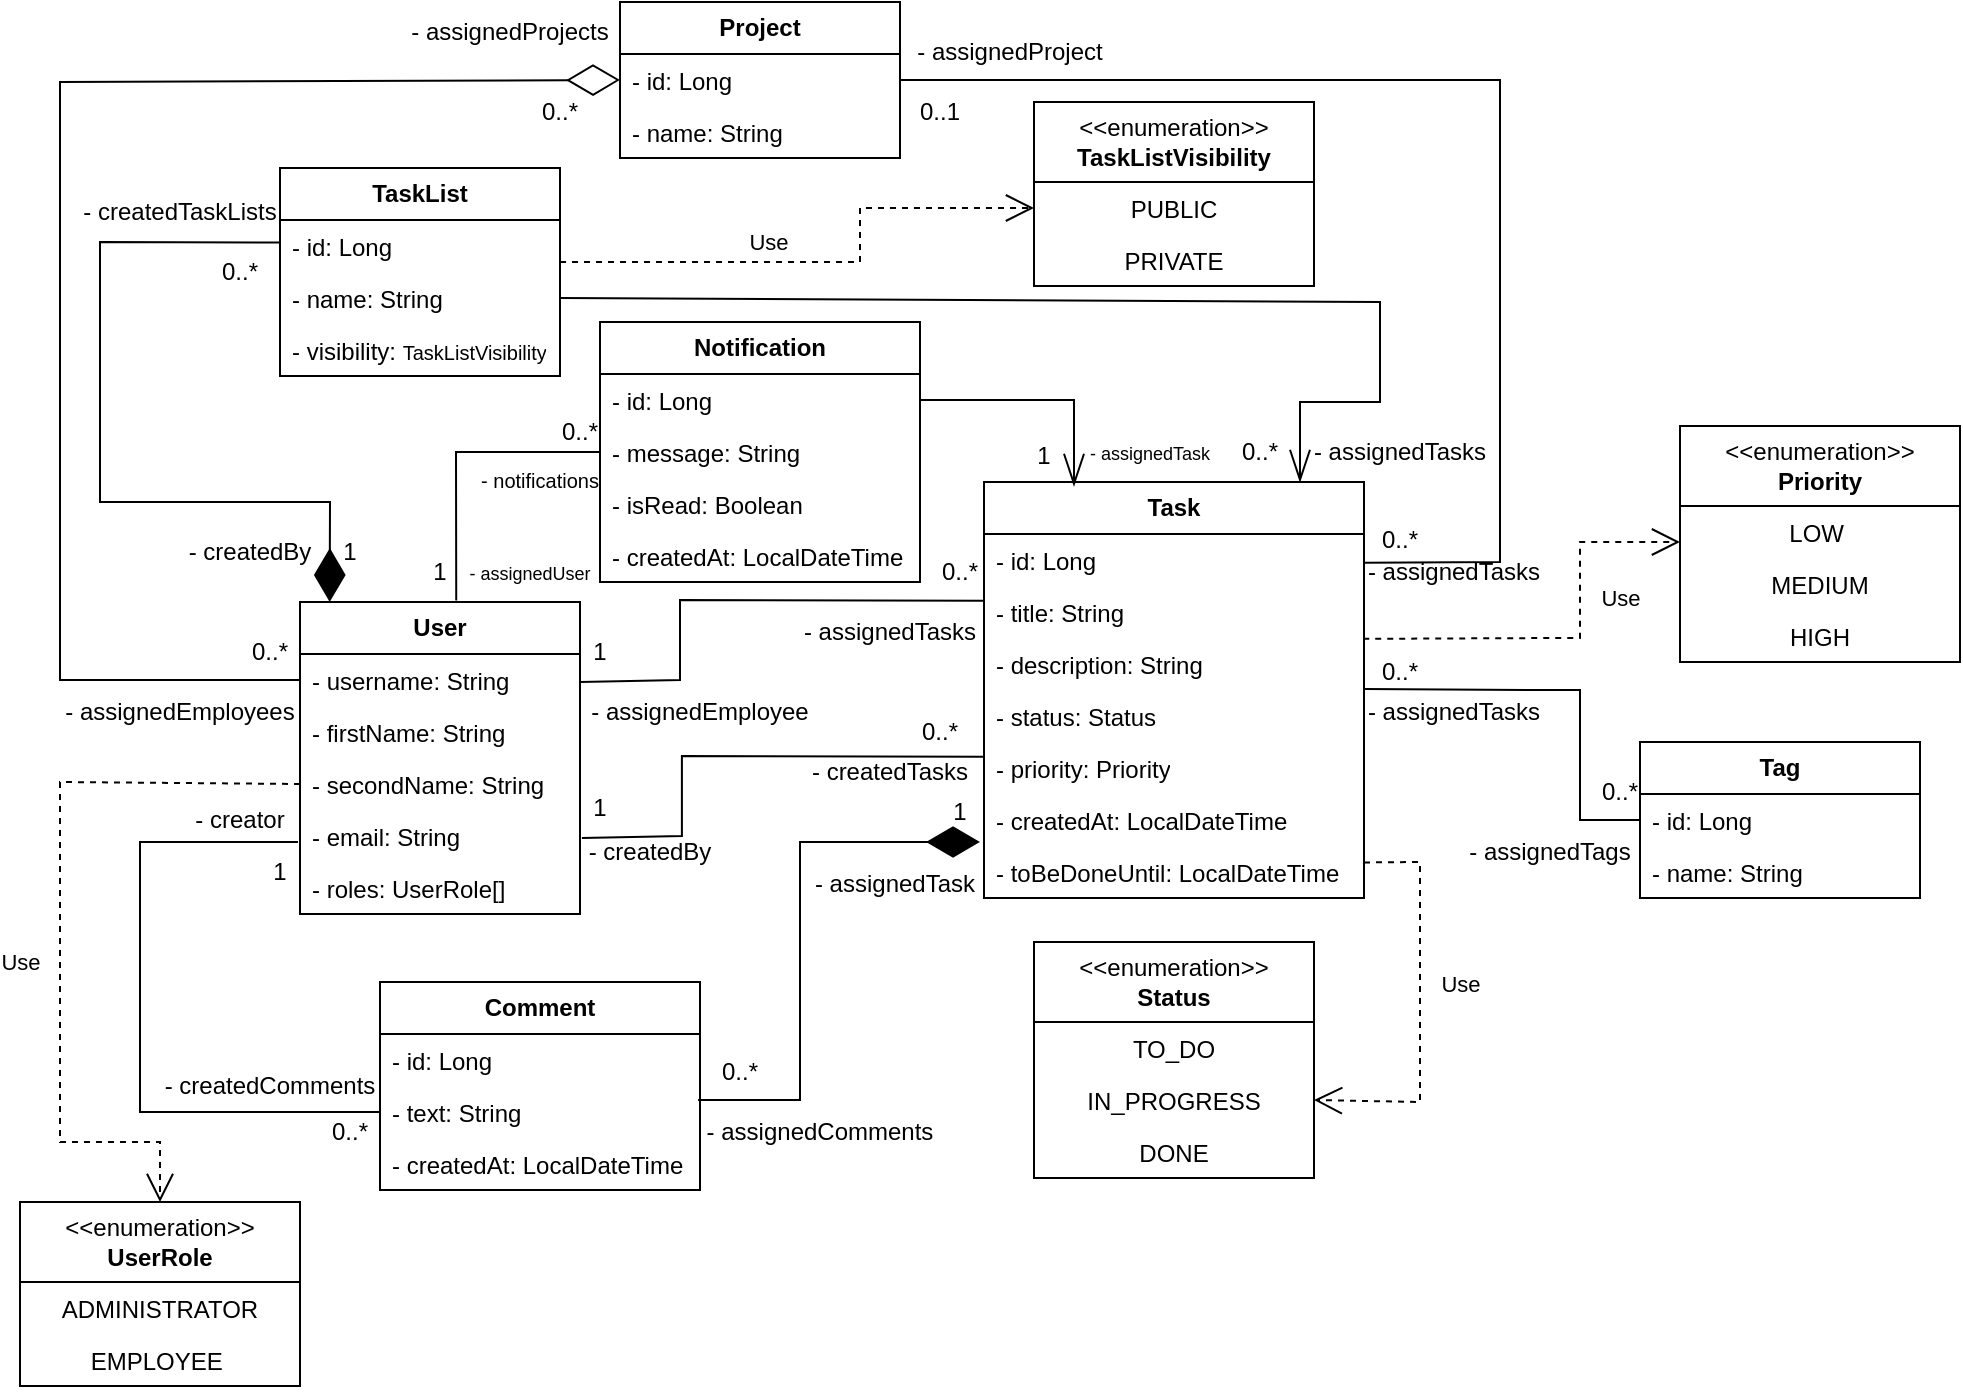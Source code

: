 <mxfile version="24.7.14">
  <diagram name="Page-1" id="dBWBZIc4ogNxPa0oMmpg">
    <mxGraphModel dx="1025" dy="1996" grid="1" gridSize="10" guides="1" tooltips="1" connect="1" arrows="1" fold="1" page="1" pageScale="1" pageWidth="827" pageHeight="1169" math="0" shadow="0">
      <root>
        <mxCell id="0" />
        <mxCell id="1" parent="0" />
        <mxCell id="UVHLolNygaHATevlrU82-2" value="&lt;b&gt;User&lt;/b&gt;" style="swimlane;fontStyle=0;childLayout=stackLayout;horizontal=1;startSize=26;fillColor=none;horizontalStack=0;resizeParent=1;resizeParentMax=0;resizeLast=0;collapsible=1;marginBottom=0;whiteSpace=wrap;html=1;" vertex="1" parent="1">
          <mxGeometry x="320" y="150" width="140" height="156" as="geometry" />
        </mxCell>
        <mxCell id="UVHLolNygaHATevlrU82-3" value="- username: String" style="text;strokeColor=none;fillColor=none;align=left;verticalAlign=top;spacingLeft=4;spacingRight=4;overflow=hidden;rotatable=0;points=[[0,0.5],[1,0.5]];portConstraint=eastwest;whiteSpace=wrap;html=1;" vertex="1" parent="UVHLolNygaHATevlrU82-2">
          <mxGeometry y="26" width="140" height="26" as="geometry" />
        </mxCell>
        <mxCell id="UVHLolNygaHATevlrU82-4" value="- firstName: String" style="text;strokeColor=none;fillColor=none;align=left;verticalAlign=top;spacingLeft=4;spacingRight=4;overflow=hidden;rotatable=0;points=[[0,0.5],[1,0.5]];portConstraint=eastwest;whiteSpace=wrap;html=1;" vertex="1" parent="UVHLolNygaHATevlrU82-2">
          <mxGeometry y="52" width="140" height="26" as="geometry" />
        </mxCell>
        <mxCell id="UVHLolNygaHATevlrU82-5" value="- secondName: String" style="text;strokeColor=none;fillColor=none;align=left;verticalAlign=top;spacingLeft=4;spacingRight=4;overflow=hidden;rotatable=0;points=[[0,0.5],[1,0.5]];portConstraint=eastwest;whiteSpace=wrap;html=1;" vertex="1" parent="UVHLolNygaHATevlrU82-2">
          <mxGeometry y="78" width="140" height="26" as="geometry" />
        </mxCell>
        <mxCell id="UVHLolNygaHATevlrU82-6" value="- email: String" style="text;strokeColor=none;fillColor=none;align=left;verticalAlign=top;spacingLeft=4;spacingRight=4;overflow=hidden;rotatable=0;points=[[0,0.5],[1,0.5]];portConstraint=eastwest;whiteSpace=wrap;html=1;" vertex="1" parent="UVHLolNygaHATevlrU82-2">
          <mxGeometry y="104" width="140" height="26" as="geometry" />
        </mxCell>
        <mxCell id="UVHLolNygaHATevlrU82-7" value="- roles: UserRole[]" style="text;strokeColor=none;fillColor=none;align=left;verticalAlign=top;spacingLeft=4;spacingRight=4;overflow=hidden;rotatable=0;points=[[0,0.5],[1,0.5]];portConstraint=eastwest;whiteSpace=wrap;html=1;" vertex="1" parent="UVHLolNygaHATevlrU82-2">
          <mxGeometry y="130" width="140" height="26" as="geometry" />
        </mxCell>
        <mxCell id="UVHLolNygaHATevlrU82-8" value="Use" style="endArrow=open;endSize=12;dashed=1;html=1;rounded=0;entryX=0.5;entryY=0;entryDx=0;entryDy=0;exitX=0;exitY=0.5;exitDx=0;exitDy=0;" edge="1" parent="1" source="UVHLolNygaHATevlrU82-5" target="UVHLolNygaHATevlrU82-9">
          <mxGeometry x="0.105" y="-20" width="160" relative="1" as="geometry">
            <mxPoint x="320" y="200" as="sourcePoint" />
            <mxPoint x="200" y="410" as="targetPoint" />
            <Array as="points">
              <mxPoint x="200" y="240" />
              <mxPoint x="200" y="420" />
              <mxPoint x="250" y="420" />
            </Array>
            <mxPoint as="offset" />
          </mxGeometry>
        </mxCell>
        <mxCell id="UVHLolNygaHATevlrU82-9" value="&lt;div&gt;&amp;lt;&amp;lt;enumeration&amp;gt;&amp;gt;&lt;/div&gt;&lt;b&gt;UserRole&lt;/b&gt;" style="swimlane;fontStyle=0;childLayout=stackLayout;horizontal=1;startSize=40;fillColor=none;horizontalStack=0;resizeParent=1;resizeParentMax=0;resizeLast=0;collapsible=1;marginBottom=0;whiteSpace=wrap;html=1;" vertex="1" parent="1">
          <mxGeometry x="180" y="450" width="140" height="92" as="geometry" />
        </mxCell>
        <mxCell id="UVHLolNygaHATevlrU82-10" value="ADMINISTRATOR" style="text;strokeColor=none;fillColor=none;align=center;verticalAlign=top;spacingLeft=4;spacingRight=4;overflow=hidden;rotatable=0;points=[[0,0.5],[1,0.5]];portConstraint=eastwest;whiteSpace=wrap;html=1;" vertex="1" parent="UVHLolNygaHATevlrU82-9">
          <mxGeometry y="40" width="140" height="26" as="geometry" />
        </mxCell>
        <mxCell id="UVHLolNygaHATevlrU82-13" value="EMPLOYEE&amp;nbsp;" style="text;strokeColor=none;fillColor=none;align=center;verticalAlign=top;spacingLeft=4;spacingRight=4;overflow=hidden;rotatable=0;points=[[0,0.5],[1,0.5]];portConstraint=eastwest;whiteSpace=wrap;html=1;" vertex="1" parent="UVHLolNygaHATevlrU82-9">
          <mxGeometry y="66" width="140" height="26" as="geometry" />
        </mxCell>
        <mxCell id="UVHLolNygaHATevlrU82-14" value="&lt;b&gt;Task&lt;/b&gt;" style="swimlane;fontStyle=0;childLayout=stackLayout;horizontal=1;startSize=26;fillColor=none;horizontalStack=0;resizeParent=1;resizeParentMax=0;resizeLast=0;collapsible=1;marginBottom=0;whiteSpace=wrap;html=1;" vertex="1" parent="1">
          <mxGeometry x="662" y="90" width="190" height="208" as="geometry" />
        </mxCell>
        <mxCell id="UVHLolNygaHATevlrU82-15" value="- id: Long&lt;div&gt;&lt;br&gt;&lt;/div&gt;" style="text;strokeColor=none;fillColor=none;align=left;verticalAlign=top;spacingLeft=4;spacingRight=4;overflow=hidden;rotatable=0;points=[[0,0.5],[1,0.5]];portConstraint=eastwest;whiteSpace=wrap;html=1;" vertex="1" parent="UVHLolNygaHATevlrU82-14">
          <mxGeometry y="26" width="190" height="26" as="geometry" />
        </mxCell>
        <mxCell id="UVHLolNygaHATevlrU82-16" value="- title: String" style="text;strokeColor=none;fillColor=none;align=left;verticalAlign=top;spacingLeft=4;spacingRight=4;overflow=hidden;rotatable=0;points=[[0,0.5],[1,0.5]];portConstraint=eastwest;whiteSpace=wrap;html=1;" vertex="1" parent="UVHLolNygaHATevlrU82-14">
          <mxGeometry y="52" width="190" height="26" as="geometry" />
        </mxCell>
        <mxCell id="UVHLolNygaHATevlrU82-17" value="- description: String" style="text;strokeColor=none;fillColor=none;align=left;verticalAlign=top;spacingLeft=4;spacingRight=4;overflow=hidden;rotatable=0;points=[[0,0.5],[1,0.5]];portConstraint=eastwest;whiteSpace=wrap;html=1;" vertex="1" parent="UVHLolNygaHATevlrU82-14">
          <mxGeometry y="78" width="190" height="26" as="geometry" />
        </mxCell>
        <mxCell id="UVHLolNygaHATevlrU82-18" value="- status: Status" style="text;strokeColor=none;fillColor=none;align=left;verticalAlign=top;spacingLeft=4;spacingRight=4;overflow=hidden;rotatable=0;points=[[0,0.5],[1,0.5]];portConstraint=eastwest;whiteSpace=wrap;html=1;" vertex="1" parent="UVHLolNygaHATevlrU82-14">
          <mxGeometry y="104" width="190" height="26" as="geometry" />
        </mxCell>
        <mxCell id="UVHLolNygaHATevlrU82-19" value="- priority: Priority" style="text;strokeColor=none;fillColor=none;align=left;verticalAlign=top;spacingLeft=4;spacingRight=4;overflow=hidden;rotatable=0;points=[[0,0.5],[1,0.5]];portConstraint=eastwest;whiteSpace=wrap;html=1;" vertex="1" parent="UVHLolNygaHATevlrU82-14">
          <mxGeometry y="130" width="190" height="26" as="geometry" />
        </mxCell>
        <mxCell id="UVHLolNygaHATevlrU82-20" value="- createdAt: LocalDateTime" style="text;strokeColor=none;fillColor=none;align=left;verticalAlign=top;spacingLeft=4;spacingRight=4;overflow=hidden;rotatable=0;points=[[0,0.5],[1,0.5]];portConstraint=eastwest;whiteSpace=wrap;html=1;" vertex="1" parent="UVHLolNygaHATevlrU82-14">
          <mxGeometry y="156" width="190" height="26" as="geometry" />
        </mxCell>
        <mxCell id="UVHLolNygaHATevlrU82-21" value="- toBeDoneUntil: LocalDateTime" style="text;strokeColor=none;fillColor=none;align=left;verticalAlign=top;spacingLeft=4;spacingRight=4;overflow=hidden;rotatable=0;points=[[0,0.5],[1,0.5]];portConstraint=eastwest;whiteSpace=wrap;html=1;" vertex="1" parent="UVHLolNygaHATevlrU82-14">
          <mxGeometry y="182" width="190" height="26" as="geometry" />
        </mxCell>
        <mxCell id="UVHLolNygaHATevlrU82-22" value="&amp;lt;&amp;lt;enumeration&amp;gt;&amp;gt;&lt;div&gt;&lt;b&gt;Status&lt;/b&gt;&lt;/div&gt;" style="swimlane;fontStyle=0;childLayout=stackLayout;horizontal=1;startSize=40;fillColor=none;horizontalStack=0;resizeParent=1;resizeParentMax=0;resizeLast=0;collapsible=1;marginBottom=0;whiteSpace=wrap;html=1;" vertex="1" parent="1">
          <mxGeometry x="687" y="320" width="140" height="118" as="geometry" />
        </mxCell>
        <mxCell id="UVHLolNygaHATevlrU82-23" value="TO_DO" style="text;strokeColor=none;fillColor=none;align=center;verticalAlign=top;spacingLeft=4;spacingRight=4;overflow=hidden;rotatable=0;points=[[0,0.5],[1,0.5]];portConstraint=eastwest;whiteSpace=wrap;html=1;" vertex="1" parent="UVHLolNygaHATevlrU82-22">
          <mxGeometry y="40" width="140" height="26" as="geometry" />
        </mxCell>
        <mxCell id="UVHLolNygaHATevlrU82-24" value="IN_PROGRESS" style="text;strokeColor=none;fillColor=none;align=center;verticalAlign=top;spacingLeft=4;spacingRight=4;overflow=hidden;rotatable=0;points=[[0,0.5],[1,0.5]];portConstraint=eastwest;whiteSpace=wrap;html=1;" vertex="1" parent="UVHLolNygaHATevlrU82-22">
          <mxGeometry y="66" width="140" height="26" as="geometry" />
        </mxCell>
        <mxCell id="UVHLolNygaHATevlrU82-25" value="DONE" style="text;strokeColor=none;fillColor=none;align=center;verticalAlign=top;spacingLeft=4;spacingRight=4;overflow=hidden;rotatable=0;points=[[0,0.5],[1,0.5]];portConstraint=eastwest;whiteSpace=wrap;html=1;" vertex="1" parent="UVHLolNygaHATevlrU82-22">
          <mxGeometry y="92" width="140" height="26" as="geometry" />
        </mxCell>
        <mxCell id="UVHLolNygaHATevlrU82-26" value="&amp;lt;&amp;lt;enumeration&amp;gt;&amp;gt;&lt;div&gt;&lt;b&gt;Priority&lt;/b&gt;&lt;/div&gt;" style="swimlane;fontStyle=0;childLayout=stackLayout;horizontal=1;startSize=40;fillColor=none;horizontalStack=0;resizeParent=1;resizeParentMax=0;resizeLast=0;collapsible=1;marginBottom=0;whiteSpace=wrap;html=1;" vertex="1" parent="1">
          <mxGeometry x="1010" y="62" width="140" height="118" as="geometry" />
        </mxCell>
        <mxCell id="UVHLolNygaHATevlrU82-27" value="LOW&amp;nbsp;" style="text;strokeColor=none;fillColor=none;align=center;verticalAlign=top;spacingLeft=4;spacingRight=4;overflow=hidden;rotatable=0;points=[[0,0.5],[1,0.5]];portConstraint=eastwest;whiteSpace=wrap;html=1;" vertex="1" parent="UVHLolNygaHATevlrU82-26">
          <mxGeometry y="40" width="140" height="26" as="geometry" />
        </mxCell>
        <mxCell id="UVHLolNygaHATevlrU82-28" value="MEDIUM" style="text;strokeColor=none;fillColor=none;align=center;verticalAlign=top;spacingLeft=4;spacingRight=4;overflow=hidden;rotatable=0;points=[[0,0.5],[1,0.5]];portConstraint=eastwest;whiteSpace=wrap;html=1;" vertex="1" parent="UVHLolNygaHATevlrU82-26">
          <mxGeometry y="66" width="140" height="26" as="geometry" />
        </mxCell>
        <mxCell id="UVHLolNygaHATevlrU82-29" value="HIGH" style="text;strokeColor=none;fillColor=none;align=center;verticalAlign=top;spacingLeft=4;spacingRight=4;overflow=hidden;rotatable=0;points=[[0,0.5],[1,0.5]];portConstraint=eastwest;whiteSpace=wrap;html=1;" vertex="1" parent="UVHLolNygaHATevlrU82-26">
          <mxGeometry y="92" width="140" height="26" as="geometry" />
        </mxCell>
        <mxCell id="UVHLolNygaHATevlrU82-30" value="Use" style="endArrow=open;endSize=12;dashed=1;html=1;rounded=0;entryX=1;entryY=0.5;entryDx=0;entryDy=0;exitX=1;exitY=0.316;exitDx=0;exitDy=0;exitPerimeter=0;" edge="1" parent="1" source="UVHLolNygaHATevlrU82-21" target="UVHLolNygaHATevlrU82-24">
          <mxGeometry x="-0.113" y="20" width="160" relative="1" as="geometry">
            <mxPoint x="860" y="280" as="sourcePoint" />
            <mxPoint x="880" y="360" as="targetPoint" />
            <Array as="points">
              <mxPoint x="880" y="280" />
              <mxPoint x="880" y="400" />
            </Array>
            <mxPoint as="offset" />
          </mxGeometry>
        </mxCell>
        <mxCell id="UVHLolNygaHATevlrU82-31" value="Use" style="endArrow=open;endSize=12;dashed=1;html=1;rounded=0;exitX=0.998;exitY=1.016;exitDx=0;exitDy=0;exitPerimeter=0;" edge="1" parent="1" source="UVHLolNygaHATevlrU82-16">
          <mxGeometry x="0.239" y="-20" width="160" relative="1" as="geometry">
            <mxPoint x="850" y="168" as="sourcePoint" />
            <mxPoint x="1010" y="120" as="targetPoint" />
            <Array as="points">
              <mxPoint x="950" y="168" />
              <mxPoint x="960" y="168" />
              <mxPoint x="960" y="120" />
            </Array>
            <mxPoint as="offset" />
          </mxGeometry>
        </mxCell>
        <mxCell id="UVHLolNygaHATevlrU82-32" value="" style="endArrow=none;html=1;rounded=0;exitX=1;exitY=0.5;exitDx=0;exitDy=0;entryX=0.703;entryY=0.978;entryDx=0;entryDy=0;entryPerimeter=0;" edge="1" parent="1" target="UVHLolNygaHATevlrU82-34">
          <mxGeometry width="50" height="50" relative="1" as="geometry">
            <mxPoint x="460" y="190" as="sourcePoint" />
            <mxPoint x="659.05" y="149.006" as="targetPoint" />
            <Array as="points">
              <mxPoint x="510" y="189" />
              <mxPoint x="510" y="149" />
            </Array>
          </mxGeometry>
        </mxCell>
        <mxCell id="UVHLolNygaHATevlrU82-33" value="- assignedTasks" style="text;strokeColor=none;align=center;fillColor=none;html=1;verticalAlign=middle;whiteSpace=wrap;rounded=0;" vertex="1" parent="1">
          <mxGeometry x="570" y="150" width="90" height="30" as="geometry" />
        </mxCell>
        <mxCell id="UVHLolNygaHATevlrU82-34" value="0..*" style="text;strokeColor=none;align=center;fillColor=none;html=1;verticalAlign=middle;whiteSpace=wrap;rounded=0;" vertex="1" parent="1">
          <mxGeometry x="620" y="120" width="60" height="30" as="geometry" />
        </mxCell>
        <mxCell id="UVHLolNygaHATevlrU82-35" value="- assignedEmployee" style="text;strokeColor=none;align=center;fillColor=none;html=1;verticalAlign=middle;whiteSpace=wrap;rounded=0;" vertex="1" parent="1">
          <mxGeometry x="460" y="190" width="120" height="30" as="geometry" />
        </mxCell>
        <mxCell id="UVHLolNygaHATevlrU82-36" value="1" style="text;strokeColor=none;align=center;fillColor=none;html=1;verticalAlign=middle;whiteSpace=wrap;rounded=0;" vertex="1" parent="1">
          <mxGeometry x="440" y="160" width="60" height="30" as="geometry" />
        </mxCell>
        <mxCell id="UVHLolNygaHATevlrU82-37" value="&lt;b&gt;TaskList&lt;/b&gt;" style="swimlane;fontStyle=0;childLayout=stackLayout;horizontal=1;startSize=26;fillColor=none;horizontalStack=0;resizeParent=1;resizeParentMax=0;resizeLast=0;collapsible=1;marginBottom=0;whiteSpace=wrap;html=1;" vertex="1" parent="1">
          <mxGeometry x="310" y="-67" width="140" height="104" as="geometry" />
        </mxCell>
        <mxCell id="UVHLolNygaHATevlrU82-38" value="- id: Long" style="text;strokeColor=none;fillColor=none;align=left;verticalAlign=top;spacingLeft=4;spacingRight=4;overflow=hidden;rotatable=0;points=[[0,0.5],[1,0.5]];portConstraint=eastwest;whiteSpace=wrap;html=1;" vertex="1" parent="UVHLolNygaHATevlrU82-37">
          <mxGeometry y="26" width="140" height="26" as="geometry" />
        </mxCell>
        <mxCell id="UVHLolNygaHATevlrU82-39" value="- name: String" style="text;strokeColor=none;fillColor=none;align=left;verticalAlign=top;spacingLeft=4;spacingRight=4;overflow=hidden;rotatable=0;points=[[0,0.5],[1,0.5]];portConstraint=eastwest;whiteSpace=wrap;html=1;" vertex="1" parent="UVHLolNygaHATevlrU82-37">
          <mxGeometry y="52" width="140" height="26" as="geometry" />
        </mxCell>
        <mxCell id="UVHLolNygaHATevlrU82-85" value="- visibility: &lt;font style=&quot;font-size: 10px;&quot;&gt;TaskListVisibility&lt;/font&gt;" style="text;strokeColor=none;fillColor=none;align=left;verticalAlign=top;spacingLeft=4;spacingRight=4;overflow=hidden;rotatable=0;points=[[0,0.5],[1,0.5]];portConstraint=eastwest;whiteSpace=wrap;html=1;" vertex="1" parent="UVHLolNygaHATevlrU82-37">
          <mxGeometry y="78" width="140" height="26" as="geometry" />
        </mxCell>
        <mxCell id="UVHLolNygaHATevlrU82-41" value="" style="endArrow=openThin;html=1;rounded=0;exitX=1;exitY=0.5;exitDx=0;exitDy=0;entryX=1;entryY=1;entryDx=0;entryDy=0;endFill=0;endSize=14;" edge="1" parent="1" source="UVHLolNygaHATevlrU82-39">
          <mxGeometry width="50" height="50" relative="1" as="geometry">
            <mxPoint x="590" y="70" as="sourcePoint" />
            <mxPoint x="820" y="90.0" as="targetPoint" />
            <Array as="points">
              <mxPoint x="860" />
              <mxPoint x="860" y="50" />
              <mxPoint x="820" y="50" />
            </Array>
          </mxGeometry>
        </mxCell>
        <mxCell id="UVHLolNygaHATevlrU82-44" value="- assignedTasks" style="text;strokeColor=none;align=center;fillColor=none;html=1;verticalAlign=middle;whiteSpace=wrap;rounded=0;" vertex="1" parent="1">
          <mxGeometry x="825" y="60" width="90" height="30" as="geometry" />
        </mxCell>
        <mxCell id="UVHLolNygaHATevlrU82-45" value="" style="endArrow=none;html=1;rounded=0;endFill=0;startArrow=diamondThin;startFill=1;startSize=24;entryX=0.829;entryY=0.01;entryDx=0;entryDy=0;entryPerimeter=0;exitX=0.106;exitY=0;exitDx=0;exitDy=0;exitPerimeter=0;" edge="1" parent="1" source="UVHLolNygaHATevlrU82-2" target="UVHLolNygaHATevlrU82-106">
          <mxGeometry width="50" height="50" relative="1" as="geometry">
            <mxPoint x="360" y="150" as="sourcePoint" />
            <mxPoint x="360" y="-30" as="targetPoint" />
            <Array as="points">
              <mxPoint x="335" y="100" />
              <mxPoint x="220" y="100" />
              <mxPoint x="220" y="-30" />
            </Array>
          </mxGeometry>
        </mxCell>
        <mxCell id="UVHLolNygaHATevlrU82-46" value="1" style="text;strokeColor=none;align=center;fillColor=none;html=1;verticalAlign=middle;whiteSpace=wrap;rounded=0;" vertex="1" parent="1">
          <mxGeometry x="315" y="110" width="60" height="30" as="geometry" />
        </mxCell>
        <mxCell id="UVHLolNygaHATevlrU82-47" value="- createdBy" style="text;strokeColor=none;align=center;fillColor=none;html=1;verticalAlign=middle;whiteSpace=wrap;rounded=0;" vertex="1" parent="1">
          <mxGeometry x="260" y="110" width="70" height="30" as="geometry" />
        </mxCell>
        <mxCell id="UVHLolNygaHATevlrU82-48" value="- createdTaskLists" style="text;strokeColor=none;align=center;fillColor=none;html=1;verticalAlign=middle;whiteSpace=wrap;rounded=0;" vertex="1" parent="1">
          <mxGeometry x="210" y="-60" width="100" height="30" as="geometry" />
        </mxCell>
        <mxCell id="UVHLolNygaHATevlrU82-51" value="" style="endArrow=none;html=1;rounded=0;exitX=1;exitY=0.5;exitDx=0;exitDy=0;entryX=1.027;entryY=0.246;entryDx=0;entryDy=0;entryPerimeter=0;" edge="1" parent="1" target="UVHLolNygaHATevlrU82-55">
          <mxGeometry width="50" height="50" relative="1" as="geometry">
            <mxPoint x="460.95" y="268" as="sourcePoint" />
            <mxPoint x="660" y="227.006" as="targetPoint" />
            <Array as="points">
              <mxPoint x="510.95" y="267" />
              <mxPoint x="510.95" y="227" />
            </Array>
          </mxGeometry>
        </mxCell>
        <mxCell id="UVHLolNygaHATevlrU82-52" value="1" style="text;strokeColor=none;align=center;fillColor=none;html=1;verticalAlign=middle;whiteSpace=wrap;rounded=0;" vertex="1" parent="1">
          <mxGeometry x="440" y="238" width="60" height="30" as="geometry" />
        </mxCell>
        <mxCell id="UVHLolNygaHATevlrU82-53" value="- createdBy" style="text;strokeColor=none;align=center;fillColor=none;html=1;verticalAlign=middle;whiteSpace=wrap;rounded=0;" vertex="1" parent="1">
          <mxGeometry x="460" y="260" width="70" height="30" as="geometry" />
        </mxCell>
        <mxCell id="UVHLolNygaHATevlrU82-54" value="0..*" style="text;strokeColor=none;align=center;fillColor=none;html=1;verticalAlign=middle;whiteSpace=wrap;rounded=0;" vertex="1" parent="1">
          <mxGeometry x="610" y="200" width="60" height="30" as="geometry" />
        </mxCell>
        <mxCell id="UVHLolNygaHATevlrU82-55" value="- createdTasks" style="text;strokeColor=none;align=center;fillColor=none;html=1;verticalAlign=middle;whiteSpace=wrap;rounded=0;" vertex="1" parent="1">
          <mxGeometry x="570" y="220" width="90" height="30" as="geometry" />
        </mxCell>
        <mxCell id="UVHLolNygaHATevlrU82-56" value="" style="endArrow=none;html=1;rounded=0;exitX=1;exitY=-0.019;exitDx=0;exitDy=0;entryX=0;entryY=0.5;entryDx=0;entryDy=0;exitPerimeter=0;" edge="1" parent="1" source="UVHLolNygaHATevlrU82-18" target="UVHLolNygaHATevlrU82-58">
          <mxGeometry width="50" height="50" relative="1" as="geometry">
            <mxPoint x="850" y="194" as="sourcePoint" />
            <mxPoint x="910" y="115" as="targetPoint" />
            <Array as="points">
              <mxPoint x="940" y="194" />
              <mxPoint x="960" y="194" />
              <mxPoint x="960" y="259" />
            </Array>
          </mxGeometry>
        </mxCell>
        <mxCell id="UVHLolNygaHATevlrU82-57" value="&lt;b&gt;Tag&lt;/b&gt;" style="swimlane;fontStyle=0;childLayout=stackLayout;horizontal=1;startSize=26;fillColor=none;horizontalStack=0;resizeParent=1;resizeParentMax=0;resizeLast=0;collapsible=1;marginBottom=0;whiteSpace=wrap;html=1;" vertex="1" parent="1">
          <mxGeometry x="990" y="220" width="140" height="78" as="geometry" />
        </mxCell>
        <mxCell id="UVHLolNygaHATevlrU82-58" value="- id: Long" style="text;strokeColor=none;fillColor=none;align=left;verticalAlign=top;spacingLeft=4;spacingRight=4;overflow=hidden;rotatable=0;points=[[0,0.5],[1,0.5]];portConstraint=eastwest;whiteSpace=wrap;html=1;" vertex="1" parent="UVHLolNygaHATevlrU82-57">
          <mxGeometry y="26" width="140" height="26" as="geometry" />
        </mxCell>
        <mxCell id="UVHLolNygaHATevlrU82-59" value="- name: String" style="text;strokeColor=none;fillColor=none;align=left;verticalAlign=top;spacingLeft=4;spacingRight=4;overflow=hidden;rotatable=0;points=[[0,0.5],[1,0.5]];portConstraint=eastwest;whiteSpace=wrap;html=1;" vertex="1" parent="UVHLolNygaHATevlrU82-57">
          <mxGeometry y="52" width="140" height="26" as="geometry" />
        </mxCell>
        <mxCell id="UVHLolNygaHATevlrU82-61" value="- assignedTags" style="text;strokeColor=none;align=center;fillColor=none;html=1;verticalAlign=middle;whiteSpace=wrap;rounded=0;" vertex="1" parent="1">
          <mxGeometry x="900" y="260" width="90" height="30" as="geometry" />
        </mxCell>
        <mxCell id="UVHLolNygaHATevlrU82-62" value="0..*" style="text;strokeColor=none;align=center;fillColor=none;html=1;verticalAlign=middle;whiteSpace=wrap;rounded=0;" vertex="1" parent="1">
          <mxGeometry x="950" y="230" width="60" height="30" as="geometry" />
        </mxCell>
        <mxCell id="UVHLolNygaHATevlrU82-64" value="- assignedTasks" style="text;strokeColor=none;align=center;fillColor=none;html=1;verticalAlign=middle;whiteSpace=wrap;rounded=0;" vertex="1" parent="1">
          <mxGeometry x="852" y="190" width="90" height="30" as="geometry" />
        </mxCell>
        <mxCell id="UVHLolNygaHATevlrU82-65" value="0..*" style="text;strokeColor=none;align=center;fillColor=none;html=1;verticalAlign=middle;whiteSpace=wrap;rounded=0;" vertex="1" parent="1">
          <mxGeometry x="840" y="170" width="60" height="30" as="geometry" />
        </mxCell>
        <mxCell id="UVHLolNygaHATevlrU82-67" value="" style="endArrow=none;html=1;rounded=0;entryX=0.994;entryY=0.269;entryDx=0;entryDy=0;entryPerimeter=0;endFill=0;startArrow=diamondThin;startFill=1;endSize=6;startSize=24;" edge="1" parent="1" target="UVHLolNygaHATevlrU82-70">
          <mxGeometry width="50" height="50" relative="1" as="geometry">
            <mxPoint x="660" y="270" as="sourcePoint" />
            <mxPoint x="510" y="400" as="targetPoint" />
            <Array as="points">
              <mxPoint x="570" y="270" />
              <mxPoint x="570" y="320" />
              <mxPoint x="570" y="399" />
            </Array>
          </mxGeometry>
        </mxCell>
        <mxCell id="UVHLolNygaHATevlrU82-68" value="&lt;b&gt;Comment&lt;/b&gt;" style="swimlane;fontStyle=0;childLayout=stackLayout;horizontal=1;startSize=26;fillColor=none;horizontalStack=0;resizeParent=1;resizeParentMax=0;resizeLast=0;collapsible=1;marginBottom=0;whiteSpace=wrap;html=1;" vertex="1" parent="1">
          <mxGeometry x="360" y="340" width="160" height="104" as="geometry" />
        </mxCell>
        <mxCell id="UVHLolNygaHATevlrU82-69" value="- id: Long" style="text;strokeColor=none;fillColor=none;align=left;verticalAlign=top;spacingLeft=4;spacingRight=4;overflow=hidden;rotatable=0;points=[[0,0.5],[1,0.5]];portConstraint=eastwest;whiteSpace=wrap;html=1;" vertex="1" parent="UVHLolNygaHATevlrU82-68">
          <mxGeometry y="26" width="160" height="26" as="geometry" />
        </mxCell>
        <mxCell id="UVHLolNygaHATevlrU82-70" value="- text: String" style="text;strokeColor=none;fillColor=none;align=left;verticalAlign=top;spacingLeft=4;spacingRight=4;overflow=hidden;rotatable=0;points=[[0,0.5],[1,0.5]];portConstraint=eastwest;whiteSpace=wrap;html=1;" vertex="1" parent="UVHLolNygaHATevlrU82-68">
          <mxGeometry y="52" width="160" height="26" as="geometry" />
        </mxCell>
        <mxCell id="UVHLolNygaHATevlrU82-71" value="- createdAt: LocalDateTime" style="text;strokeColor=none;fillColor=none;align=left;verticalAlign=top;spacingLeft=4;spacingRight=4;overflow=hidden;rotatable=0;points=[[0,0.5],[1,0.5]];portConstraint=eastwest;whiteSpace=wrap;html=1;" vertex="1" parent="UVHLolNygaHATevlrU82-68">
          <mxGeometry y="78" width="160" height="26" as="geometry" />
        </mxCell>
        <mxCell id="UVHLolNygaHATevlrU82-72" value="0..*" style="text;strokeColor=none;align=center;fillColor=none;html=1;verticalAlign=middle;whiteSpace=wrap;rounded=0;" vertex="1" parent="1">
          <mxGeometry x="510" y="370" width="60" height="30" as="geometry" />
        </mxCell>
        <mxCell id="UVHLolNygaHATevlrU82-73" value="- assignedComments" style="text;strokeColor=none;align=center;fillColor=none;html=1;verticalAlign=middle;whiteSpace=wrap;rounded=0;" vertex="1" parent="1">
          <mxGeometry x="520" y="400" width="120" height="30" as="geometry" />
        </mxCell>
        <mxCell id="UVHLolNygaHATevlrU82-74" value="1" style="text;strokeColor=none;align=center;fillColor=none;html=1;verticalAlign=middle;whiteSpace=wrap;rounded=0;" vertex="1" parent="1">
          <mxGeometry x="620" y="240" width="60" height="30" as="geometry" />
        </mxCell>
        <mxCell id="UVHLolNygaHATevlrU82-75" value="- assignedTask" style="text;strokeColor=none;align=center;fillColor=none;html=1;verticalAlign=middle;whiteSpace=wrap;rounded=0;" vertex="1" parent="1">
          <mxGeometry x="575" y="276" width="85" height="30" as="geometry" />
        </mxCell>
        <mxCell id="UVHLolNygaHATevlrU82-76" value="" style="endArrow=none;html=1;rounded=0;entryX=0.65;entryY=0;entryDx=0;entryDy=0;exitX=0;exitY=0.5;exitDx=0;exitDy=0;entryPerimeter=0;" edge="1" parent="1" source="UVHLolNygaHATevlrU82-70" target="UVHLolNygaHATevlrU82-78">
          <mxGeometry width="50" height="50" relative="1" as="geometry">
            <mxPoint x="260" y="430" as="sourcePoint" />
            <mxPoint x="300" y="380" as="targetPoint" />
            <Array as="points">
              <mxPoint x="240" y="405" />
              <mxPoint x="240" y="270" />
            </Array>
          </mxGeometry>
        </mxCell>
        <mxCell id="UVHLolNygaHATevlrU82-77" value="- creator" style="text;strokeColor=none;align=center;fillColor=none;html=1;verticalAlign=middle;whiteSpace=wrap;rounded=0;" vertex="1" parent="1">
          <mxGeometry x="260" y="244" width="60" height="30" as="geometry" />
        </mxCell>
        <mxCell id="UVHLolNygaHATevlrU82-78" value="1" style="text;strokeColor=none;align=center;fillColor=none;html=1;verticalAlign=middle;whiteSpace=wrap;rounded=0;" vertex="1" parent="1">
          <mxGeometry x="280" y="270" width="60" height="30" as="geometry" />
        </mxCell>
        <mxCell id="UVHLolNygaHATevlrU82-79" value="- createdComments" style="text;strokeColor=none;align=center;fillColor=none;html=1;verticalAlign=middle;whiteSpace=wrap;rounded=0;" vertex="1" parent="1">
          <mxGeometry x="250" y="377" width="110" height="30" as="geometry" />
        </mxCell>
        <mxCell id="UVHLolNygaHATevlrU82-80" value="0..*" style="text;strokeColor=none;align=center;fillColor=none;html=1;verticalAlign=middle;whiteSpace=wrap;rounded=0;" vertex="1" parent="1">
          <mxGeometry x="315" y="400" width="60" height="30" as="geometry" />
        </mxCell>
        <mxCell id="UVHLolNygaHATevlrU82-81" value="Use" style="endArrow=open;endSize=12;dashed=1;html=1;rounded=0;entryX=0;entryY=0.5;entryDx=0;entryDy=0;" edge="1" parent="1" target="UVHLolNygaHATevlrU82-83">
          <mxGeometry x="-0.214" y="10" width="160" relative="1" as="geometry">
            <mxPoint x="450" y="-20" as="sourcePoint" />
            <mxPoint x="690" y="-40" as="targetPoint" />
            <Array as="points">
              <mxPoint x="600" y="-20" />
              <mxPoint x="600" y="-47" />
            </Array>
            <mxPoint as="offset" />
          </mxGeometry>
        </mxCell>
        <mxCell id="UVHLolNygaHATevlrU82-82" value="&lt;div&gt;&amp;lt;&amp;lt;enumeration&amp;gt;&amp;gt;&lt;/div&gt;&lt;b&gt;TaskListVisibility&lt;/b&gt;" style="swimlane;fontStyle=0;childLayout=stackLayout;horizontal=1;startSize=40;fillColor=none;horizontalStack=0;resizeParent=1;resizeParentMax=0;resizeLast=0;collapsible=1;marginBottom=0;whiteSpace=wrap;html=1;" vertex="1" parent="1">
          <mxGeometry x="687" y="-100" width="140" height="92" as="geometry" />
        </mxCell>
        <mxCell id="UVHLolNygaHATevlrU82-83" value="PUBLIC" style="text;strokeColor=none;fillColor=none;align=center;verticalAlign=top;spacingLeft=4;spacingRight=4;overflow=hidden;rotatable=0;points=[[0,0.5],[1,0.5]];portConstraint=eastwest;whiteSpace=wrap;html=1;" vertex="1" parent="UVHLolNygaHATevlrU82-82">
          <mxGeometry y="40" width="140" height="26" as="geometry" />
        </mxCell>
        <mxCell id="UVHLolNygaHATevlrU82-84" value="PRIVATE" style="text;strokeColor=none;fillColor=none;align=center;verticalAlign=top;spacingLeft=4;spacingRight=4;overflow=hidden;rotatable=0;points=[[0,0.5],[1,0.5]];portConstraint=eastwest;whiteSpace=wrap;html=1;" vertex="1" parent="UVHLolNygaHATevlrU82-82">
          <mxGeometry y="66" width="140" height="26" as="geometry" />
        </mxCell>
        <mxCell id="UVHLolNygaHATevlrU82-86" value="" style="endArrow=none;html=1;rounded=0;exitX=-0.001;exitY=0.345;exitDx=0;exitDy=0;entryX=1;entryY=0.5;entryDx=0;entryDy=0;exitPerimeter=0;" edge="1" parent="1" source="UVHLolNygaHATevlrU82-95" target="UVHLolNygaHATevlrU82-88">
          <mxGeometry width="50" height="50" relative="1" as="geometry">
            <mxPoint x="930" y="300" as="sourcePoint" />
            <mxPoint x="1020" y="160" as="targetPoint" />
            <Array as="points">
              <mxPoint x="920" y="130" />
              <mxPoint x="920" y="-111" />
            </Array>
          </mxGeometry>
        </mxCell>
        <mxCell id="UVHLolNygaHATevlrU82-87" value="&lt;b&gt;Project&lt;/b&gt;" style="swimlane;fontStyle=0;childLayout=stackLayout;horizontal=1;startSize=26;fillColor=none;horizontalStack=0;resizeParent=1;resizeParentMax=0;resizeLast=0;collapsible=1;marginBottom=0;whiteSpace=wrap;html=1;" vertex="1" parent="1">
          <mxGeometry x="480" y="-150" width="140" height="78" as="geometry" />
        </mxCell>
        <mxCell id="UVHLolNygaHATevlrU82-88" value="- id: Long" style="text;strokeColor=none;fillColor=none;align=left;verticalAlign=top;spacingLeft=4;spacingRight=4;overflow=hidden;rotatable=0;points=[[0,0.5],[1,0.5]];portConstraint=eastwest;whiteSpace=wrap;html=1;" vertex="1" parent="UVHLolNygaHATevlrU82-87">
          <mxGeometry y="26" width="140" height="26" as="geometry" />
        </mxCell>
        <mxCell id="UVHLolNygaHATevlrU82-89" value="- name: String" style="text;strokeColor=none;fillColor=none;align=left;verticalAlign=top;spacingLeft=4;spacingRight=4;overflow=hidden;rotatable=0;points=[[0,0.5],[1,0.5]];portConstraint=eastwest;whiteSpace=wrap;html=1;" vertex="1" parent="UVHLolNygaHATevlrU82-87">
          <mxGeometry y="52" width="140" height="26" as="geometry" />
        </mxCell>
        <mxCell id="UVHLolNygaHATevlrU82-90" value="0..1" style="text;strokeColor=none;align=center;fillColor=none;html=1;verticalAlign=middle;whiteSpace=wrap;rounded=0;" vertex="1" parent="1">
          <mxGeometry x="610" y="-110" width="60" height="30" as="geometry" />
        </mxCell>
        <mxCell id="UVHLolNygaHATevlrU82-91" value="- assignedProject" style="text;strokeColor=none;align=center;fillColor=none;html=1;verticalAlign=middle;whiteSpace=wrap;rounded=0;" vertex="1" parent="1">
          <mxGeometry x="620" y="-140" width="110" height="30" as="geometry" />
        </mxCell>
        <mxCell id="UVHLolNygaHATevlrU82-94" value="0..*" style="text;strokeColor=none;align=center;fillColor=none;html=1;verticalAlign=middle;whiteSpace=wrap;rounded=0;" vertex="1" parent="1">
          <mxGeometry x="840" y="104" width="60" height="30" as="geometry" />
        </mxCell>
        <mxCell id="UVHLolNygaHATevlrU82-95" value="- assignedTasks" style="text;strokeColor=none;align=center;fillColor=none;html=1;verticalAlign=middle;whiteSpace=wrap;rounded=0;" vertex="1" parent="1">
          <mxGeometry x="852" y="120" width="90" height="30" as="geometry" />
        </mxCell>
        <mxCell id="UVHLolNygaHATevlrU82-96" value="" style="endArrow=none;html=1;rounded=0;entryX=0;entryY=0.5;entryDx=0;entryDy=0;exitX=0;exitY=0.5;exitDx=0;exitDy=0;endFill=0;startArrow=diamondThin;startFill=0;targetPerimeterSpacing=0;startSize=24;" edge="1" parent="1" source="UVHLolNygaHATevlrU82-88" target="UVHLolNygaHATevlrU82-3">
          <mxGeometry width="50" height="50" relative="1" as="geometry">
            <mxPoint x="240" y="-120" as="sourcePoint" />
            <mxPoint x="290" y="160" as="targetPoint" />
            <Array as="points">
              <mxPoint x="200" y="-110" />
              <mxPoint x="200" y="189" />
            </Array>
          </mxGeometry>
        </mxCell>
        <mxCell id="UVHLolNygaHATevlrU82-97" value="0..*" style="text;strokeColor=none;align=center;fillColor=none;html=1;verticalAlign=middle;whiteSpace=wrap;rounded=0;" vertex="1" parent="1">
          <mxGeometry x="420" y="-110" width="60" height="30" as="geometry" />
        </mxCell>
        <mxCell id="UVHLolNygaHATevlrU82-98" value="- assignedProjects" style="text;strokeColor=none;align=center;fillColor=none;html=1;verticalAlign=middle;whiteSpace=wrap;rounded=0;" vertex="1" parent="1">
          <mxGeometry x="370" y="-150" width="110" height="30" as="geometry" />
        </mxCell>
        <mxCell id="UVHLolNygaHATevlrU82-99" value="0..*" style="text;strokeColor=none;align=center;fillColor=none;html=1;verticalAlign=middle;whiteSpace=wrap;rounded=0;" vertex="1" parent="1">
          <mxGeometry x="275" y="160" width="60" height="30" as="geometry" />
        </mxCell>
        <mxCell id="UVHLolNygaHATevlrU82-100" value="- assignedEmployees" style="text;strokeColor=none;align=center;fillColor=none;html=1;verticalAlign=middle;whiteSpace=wrap;rounded=0;" vertex="1" parent="1">
          <mxGeometry x="200" y="190" width="120" height="30" as="geometry" />
        </mxCell>
        <mxCell id="UVHLolNygaHATevlrU82-106" value="0..*" style="text;strokeColor=none;align=center;fillColor=none;html=1;verticalAlign=middle;whiteSpace=wrap;rounded=0;" vertex="1" parent="1">
          <mxGeometry x="260" y="-30" width="60" height="30" as="geometry" />
        </mxCell>
        <mxCell id="UVHLolNygaHATevlrU82-107" value="&lt;b&gt;Notification&lt;/b&gt;" style="swimlane;fontStyle=0;childLayout=stackLayout;horizontal=1;startSize=26;fillColor=none;horizontalStack=0;resizeParent=1;resizeParentMax=0;resizeLast=0;collapsible=1;marginBottom=0;whiteSpace=wrap;html=1;" vertex="1" parent="1">
          <mxGeometry x="470" y="10" width="160" height="130" as="geometry" />
        </mxCell>
        <mxCell id="UVHLolNygaHATevlrU82-108" value="- id: Long" style="text;strokeColor=none;fillColor=none;align=left;verticalAlign=top;spacingLeft=4;spacingRight=4;overflow=hidden;rotatable=0;points=[[0,0.5],[1,0.5]];portConstraint=eastwest;whiteSpace=wrap;html=1;" vertex="1" parent="UVHLolNygaHATevlrU82-107">
          <mxGeometry y="26" width="160" height="26" as="geometry" />
        </mxCell>
        <mxCell id="UVHLolNygaHATevlrU82-109" value="- message: String" style="text;strokeColor=none;fillColor=none;align=left;verticalAlign=top;spacingLeft=4;spacingRight=4;overflow=hidden;rotatable=0;points=[[0,0.5],[1,0.5]];portConstraint=eastwest;whiteSpace=wrap;html=1;" vertex="1" parent="UVHLolNygaHATevlrU82-107">
          <mxGeometry y="52" width="160" height="26" as="geometry" />
        </mxCell>
        <mxCell id="UVHLolNygaHATevlrU82-110" value="- isRead: Boolean" style="text;strokeColor=none;fillColor=none;align=left;verticalAlign=top;spacingLeft=4;spacingRight=4;overflow=hidden;rotatable=0;points=[[0,0.5],[1,0.5]];portConstraint=eastwest;whiteSpace=wrap;html=1;" vertex="1" parent="UVHLolNygaHATevlrU82-107">
          <mxGeometry y="78" width="160" height="26" as="geometry" />
        </mxCell>
        <mxCell id="UVHLolNygaHATevlrU82-111" value="- createdAt: LocalDateTime" style="text;strokeColor=none;fillColor=none;align=left;verticalAlign=top;spacingLeft=4;spacingRight=4;overflow=hidden;rotatable=0;points=[[0,0.5],[1,0.5]];portConstraint=eastwest;whiteSpace=wrap;html=1;" vertex="1" parent="UVHLolNygaHATevlrU82-107">
          <mxGeometry y="104" width="160" height="26" as="geometry" />
        </mxCell>
        <mxCell id="UVHLolNygaHATevlrU82-112" value="" style="endArrow=none;html=1;rounded=0;exitX=0.558;exitY=-0.005;exitDx=0;exitDy=0;exitPerimeter=0;entryX=0;entryY=0.5;entryDx=0;entryDy=0;" edge="1" parent="1" source="UVHLolNygaHATevlrU82-2" target="UVHLolNygaHATevlrU82-109">
          <mxGeometry width="50" height="50" relative="1" as="geometry">
            <mxPoint x="410" y="140" as="sourcePoint" />
            <mxPoint x="460" y="90" as="targetPoint" />
            <Array as="points">
              <mxPoint x="398" y="75" />
            </Array>
          </mxGeometry>
        </mxCell>
        <mxCell id="UVHLolNygaHATevlrU82-113" value="0..*" style="text;strokeColor=none;align=center;fillColor=none;html=1;verticalAlign=middle;whiteSpace=wrap;rounded=0;" vertex="1" parent="1">
          <mxGeometry x="430" y="50" width="60" height="30" as="geometry" />
        </mxCell>
        <mxCell id="UVHLolNygaHATevlrU82-114" value="&lt;font style=&quot;font-size: 10px;&quot;&gt;- notifications&lt;/font&gt;" style="text;strokeColor=none;align=center;fillColor=none;html=1;verticalAlign=middle;whiteSpace=wrap;rounded=0;" vertex="1" parent="1">
          <mxGeometry x="400" y="74" width="80" height="30" as="geometry" />
        </mxCell>
        <mxCell id="UVHLolNygaHATevlrU82-115" value="1" style="text;strokeColor=none;align=center;fillColor=none;html=1;verticalAlign=middle;whiteSpace=wrap;rounded=0;" vertex="1" parent="1">
          <mxGeometry x="360" y="120" width="60" height="30" as="geometry" />
        </mxCell>
        <mxCell id="UVHLolNygaHATevlrU82-116" value="&lt;font style=&quot;font-size: 9px;&quot;&gt;- assignedUser&lt;/font&gt;" style="text;strokeColor=none;align=center;fillColor=none;html=1;verticalAlign=middle;whiteSpace=wrap;rounded=0;" vertex="1" parent="1">
          <mxGeometry x="400" y="120" width="70" height="30" as="geometry" />
        </mxCell>
        <mxCell id="UVHLolNygaHATevlrU82-117" value="" style="endArrow=openThin;html=1;rounded=0;exitX=1;exitY=0.5;exitDx=0;exitDy=0;entryX=0.75;entryY=1;entryDx=0;entryDy=0;endFill=0;endSize=14;" edge="1" parent="1" source="UVHLolNygaHATevlrU82-108" target="UVHLolNygaHATevlrU82-119">
          <mxGeometry width="50" height="50" relative="1" as="geometry">
            <mxPoint x="650" y="90" as="sourcePoint" />
            <mxPoint x="760" y="50" as="targetPoint" />
            <Array as="points">
              <mxPoint x="707" y="49" />
            </Array>
          </mxGeometry>
        </mxCell>
        <mxCell id="UVHLolNygaHATevlrU82-118" value="0..*" style="text;strokeColor=none;align=center;fillColor=none;html=1;verticalAlign=middle;whiteSpace=wrap;rounded=0;" vertex="1" parent="1">
          <mxGeometry x="770" y="60" width="60" height="30" as="geometry" />
        </mxCell>
        <mxCell id="UVHLolNygaHATevlrU82-119" value="1" style="text;strokeColor=none;align=center;fillColor=none;html=1;verticalAlign=middle;whiteSpace=wrap;rounded=0;" vertex="1" parent="1">
          <mxGeometry x="662" y="62" width="60" height="30" as="geometry" />
        </mxCell>
        <mxCell id="UVHLolNygaHATevlrU82-120" value="&lt;font style=&quot;font-size: 9px;&quot;&gt;- assignedTask&lt;/font&gt;" style="text;strokeColor=none;align=center;fillColor=none;html=1;verticalAlign=middle;whiteSpace=wrap;rounded=0;" vertex="1" parent="1">
          <mxGeometry x="700" y="60" width="90" height="30" as="geometry" />
        </mxCell>
      </root>
    </mxGraphModel>
  </diagram>
</mxfile>
